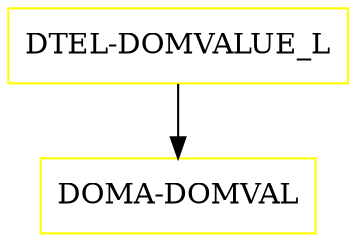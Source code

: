 digraph G {
  "DTEL-DOMVALUE_L" [shape=box,color=yellow];
  "DOMA-DOMVAL" [shape=box,color=yellow,URL="./DOMA_DOMVAL.html"];
  "DTEL-DOMVALUE_L" -> "DOMA-DOMVAL";
}
